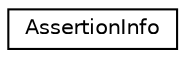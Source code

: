digraph "Graphical Class Hierarchy"
{
  edge [fontname="Helvetica",fontsize="10",labelfontname="Helvetica",labelfontsize="10"];
  node [fontname="Helvetica",fontsize="10",shape=record];
  rankdir="LR";
  Node1 [label="AssertionInfo",height=0.2,width=0.4,color="black", fillcolor="white", style="filled",URL="$structCatch_1_1AssertionInfo.html"];
}
